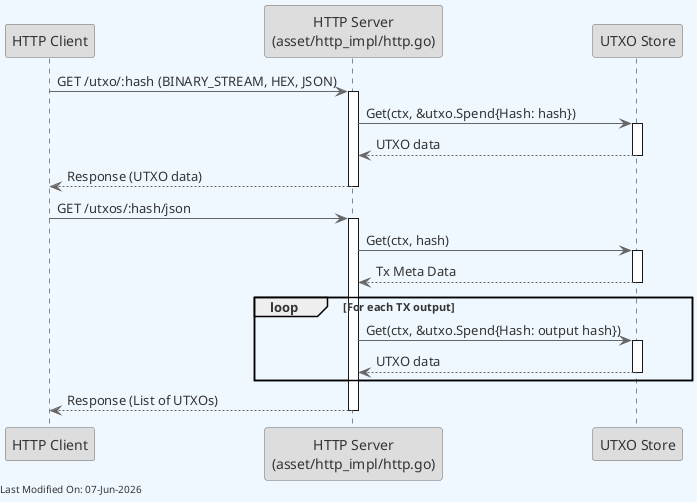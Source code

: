 @startuml
skinparam backgroundColor #F0F8FF
skinparam defaultFontColor #333333
skinparam arrowColor #666666

' Define borders for all elements
skinparam entity {
  BorderColor #666666
  BackgroundColor #DDDDDD
}

skinparam control {
  BorderColor #666666
  BackgroundColor #DDDDDD
}

skinparam participant {
  BorderColor #666666
  BackgroundColor #DDDDDD
}



participant "HTTP Client" as Client
participant "HTTP Server\n(asset/http_impl/http.go)" as HTTPServer
participant "UTXO Store" as Utxo

' Specific UTXO by hash request
Client -> HTTPServer : GET /utxo/:hash (BINARY_STREAM, HEX, JSON)
activate HTTPServer
HTTPServer -> Utxo : Get(ctx, &utxo.Spend{Hash: hash})
activate Utxo
Utxo --> HTTPServer : UTXO data
deactivate Utxo
HTTPServer --> Client : Response (UTXO data)
deactivate HTTPServer

' Get UTXOs by Tx ID
Client -> HTTPServer : GET /utxos/:hash/json
activate HTTPServer
HTTPServer -> Utxo : Get(ctx, hash)
activate Utxo
Utxo --> HTTPServer : Tx Meta Data
deactivate Utxo

loop For each TX output
    HTTPServer -> Utxo : Get(ctx, &utxo.Spend{Hash: output hash})
    activate Utxo
    Utxo --> HTTPServer : UTXO data
    deactivate Utxo
end

HTTPServer --> Client : Response (List of UTXOs)
deactivate HTTPServer

left footer Last Modified On: %date("dd-MMM-yyyy")

@enduml
